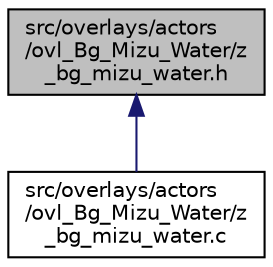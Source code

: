 digraph "src/overlays/actors/ovl_Bg_Mizu_Water/z_bg_mizu_water.h"
{
 // LATEX_PDF_SIZE
  edge [fontname="Helvetica",fontsize="10",labelfontname="Helvetica",labelfontsize="10"];
  node [fontname="Helvetica",fontsize="10",shape=record];
  Node1 [label="src/overlays/actors\l/ovl_Bg_Mizu_Water/z\l_bg_mizu_water.h",height=0.2,width=0.4,color="black", fillcolor="grey75", style="filled", fontcolor="black",tooltip=" "];
  Node1 -> Node2 [dir="back",color="midnightblue",fontsize="10",style="solid",fontname="Helvetica"];
  Node2 [label="src/overlays/actors\l/ovl_Bg_Mizu_Water/z\l_bg_mizu_water.c",height=0.2,width=0.4,color="black", fillcolor="white", style="filled",URL="$d5/def/z__bg__mizu__water_8c.html",tooltip=" "];
}
